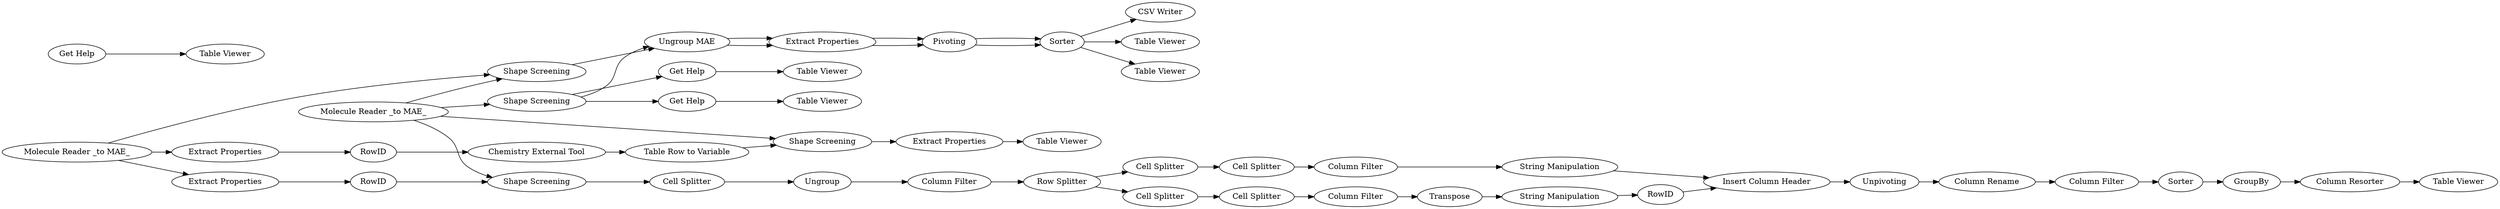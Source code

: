 digraph {
	8239 [label="Molecule Reader _to MAE_"]
	8240 [label="Molecule Reader _to MAE_"]
	8242 [label="CSV Writer"]
	8214 [label=Sorter]
	8230 [label="Ungroup MAE"]
	8234 [label=Pivoting]
	8236 [label="Extract Properties"]
	8244 [label="Table Viewer"]
	8245 [label="Shape Screening"]
	8247 [label="Shape Screening"]
	8214 [label=Sorter]
	8230 [label="Ungroup MAE"]
	8234 [label=Pivoting]
	8236 [label="Extract Properties"]
	8249 [label="Table Viewer"]
	8250 [label="Get Help"]
	8251 [label="Table Viewer"]
	8252 [label="Get Help"]
	8253 [label="Table Viewer"]
	8254 [label="Shape Screening"]
	17 [label=Ungroup]
	8528 [label="Column Resorter"]
	8529 [label="Column Rename"]
	9950 [label=Unpivoting]
	9961 [label=GroupBy]
	9962 [label=Sorter]
	10889 [label="Insert Column Header"]
	10890 [label="Row Splitter"]
	10891 [label="Column Filter"]
	10894 [label="Column Filter"]
	10895 [label="String Manipulation"]
	10896 [label=Transpose]
	10906 [label=RowID]
	10915 [label="String Manipulation"]
	10916 [label="Column Filter"]
	10917 [label="Column Filter"]
	10918 [label="Cell Splitter"]
	10919 [label="Cell Splitter"]
	10920 [label="Cell Splitter"]
	10921 [label="Cell Splitter"]
	10922 [label="Cell Splitter"]
	10840 [label="Extract Properties"]
	10841 [label=RowID]
	10842 [label="Table Viewer"]
	10852 [label="Shape Screening"]
	10858 [label="Extract Properties"]
	10859 [label="Table Viewer"]
	10850 [label="Chemistry External Tool"]
	10851 [label="Table Row to Variable"]
	10853 [label="Get Help"]
	10854 [label="Extract Properties"]
	10855 [label=RowID]
	10857 [label="Table Viewer"]
	8230 -> 8236
	8234 -> 8214
	8236 -> 8234
	8230 -> 8236
	8234 -> 8214
	8236 -> 8234
	17 -> 10891
	8529 -> 10916
	9950 -> 8529
	9961 -> 8528
	9962 -> 9961
	10889 -> 9950
	10890 -> 10921
	10890 -> 10919
	10891 -> 10890
	10894 -> 10915
	10895 -> 10906
	10896 -> 10895
	10906 -> 10889
	10915 -> 10889
	10916 -> 9962
	10917 -> 10896
	10918 -> 17
	10919 -> 10920
	10920 -> 10917
	10921 -> 10922
	10922 -> 10894
	10850 -> 10851
	10853 -> 10857
	10854 -> 10855
	10855 -> 10850
	8239 -> 10854
	8239 -> 10840
	8239 -> 8245
	8240 -> 8245
	8240 -> 8247
	8240 -> 8254
	8240 -> 10852
	8214 -> 8242
	8214 -> 8244
	8245 -> 8230
	8247 -> 8252
	8247 -> 8250
	8247 -> 8230
	8214 -> 8249
	8250 -> 8251
	8252 -> 8253
	8254 -> 10918
	8528 -> 10842
	10840 -> 10841
	10841 -> 8254
	10852 -> 10858
	10858 -> 10859
	10851 -> 10852
	rankdir=LR
}
